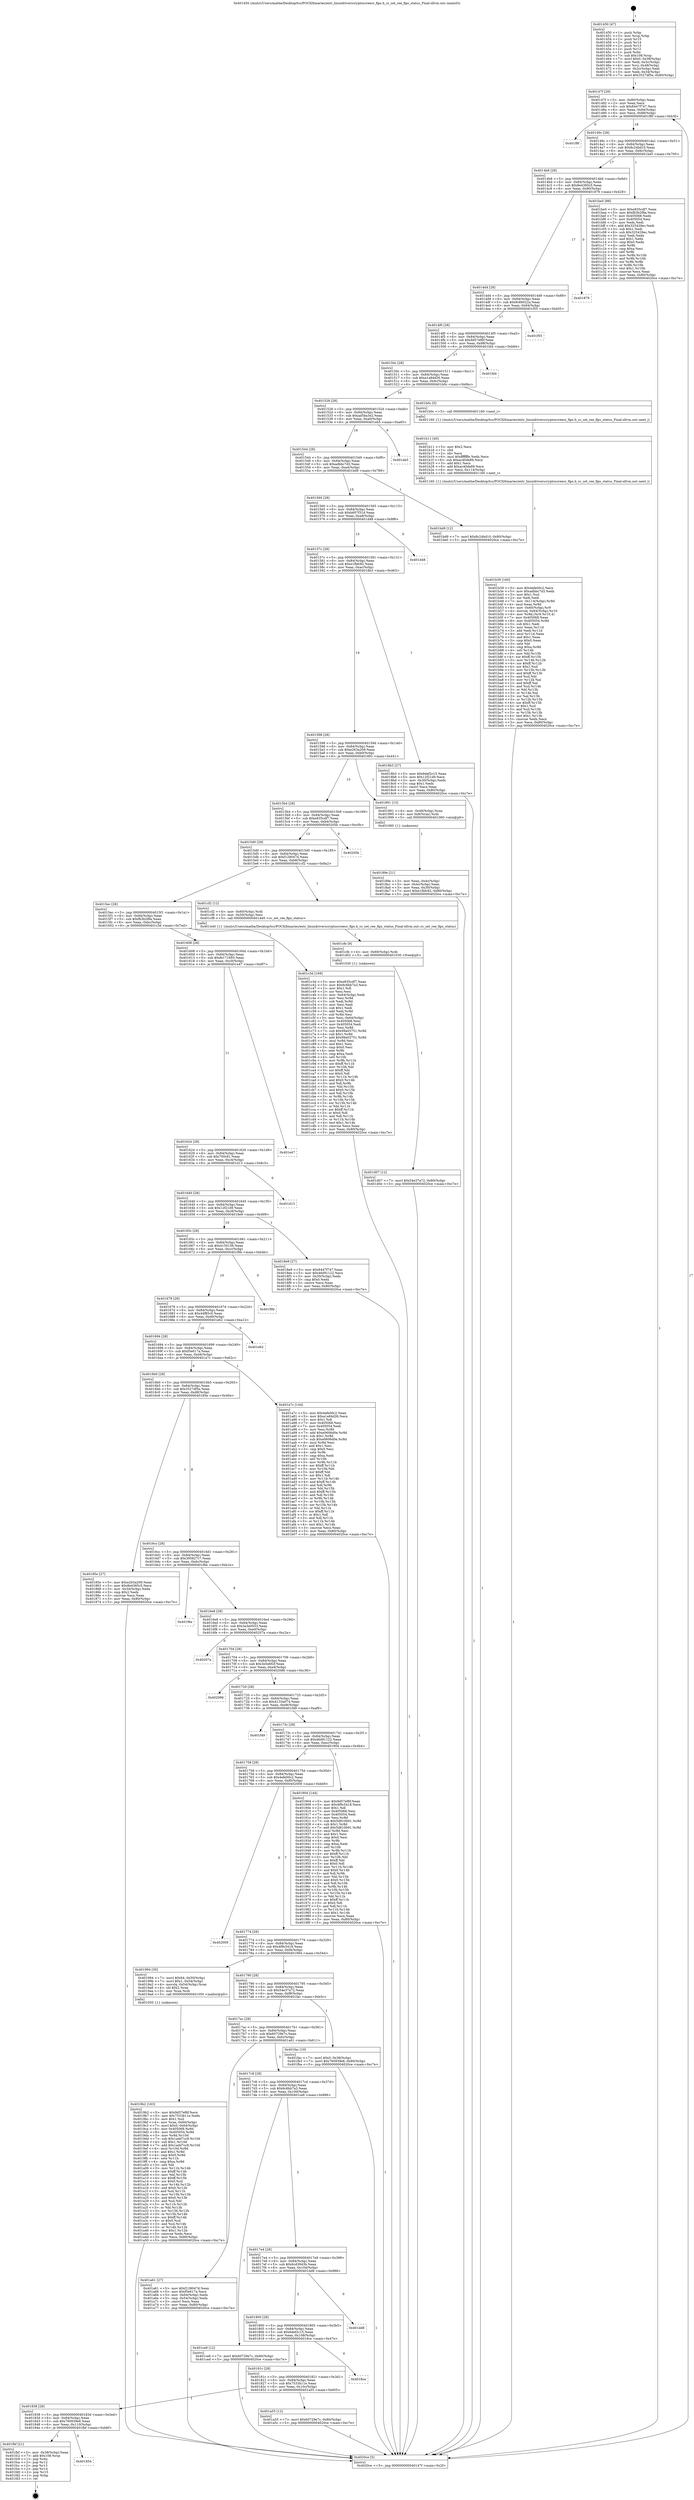digraph "0x401450" {
  label = "0x401450 (/mnt/c/Users/mathe/Desktop/tcc/POCII/binaries/extr_linuxdriverscryptoccreecc_fips.h_cc_set_ree_fips_status_Final-ollvm.out::main(0))"
  labelloc = "t"
  node[shape=record]

  Entry [label="",width=0.3,height=0.3,shape=circle,fillcolor=black,style=filled]
  "0x40147f" [label="{
     0x40147f [29]\l
     | [instrs]\l
     &nbsp;&nbsp;0x40147f \<+3\>: mov -0x80(%rbp),%eax\l
     &nbsp;&nbsp;0x401482 \<+2\>: mov %eax,%ecx\l
     &nbsp;&nbsp;0x401484 \<+6\>: sub $0x8447f747,%ecx\l
     &nbsp;&nbsp;0x40148a \<+6\>: mov %eax,-0x84(%rbp)\l
     &nbsp;&nbsp;0x401490 \<+6\>: mov %ecx,-0x88(%rbp)\l
     &nbsp;&nbsp;0x401496 \<+6\>: je 0000000000401f8f \<main+0xb3f\>\l
  }"]
  "0x401f8f" [label="{
     0x401f8f\l
  }", style=dashed]
  "0x40149c" [label="{
     0x40149c [28]\l
     | [instrs]\l
     &nbsp;&nbsp;0x40149c \<+5\>: jmp 00000000004014a1 \<main+0x51\>\l
     &nbsp;&nbsp;0x4014a1 \<+6\>: mov -0x84(%rbp),%eax\l
     &nbsp;&nbsp;0x4014a7 \<+5\>: sub $0x8c24bd10,%eax\l
     &nbsp;&nbsp;0x4014ac \<+6\>: mov %eax,-0x8c(%rbp)\l
     &nbsp;&nbsp;0x4014b2 \<+6\>: je 0000000000401be5 \<main+0x795\>\l
  }"]
  Exit [label="",width=0.3,height=0.3,shape=circle,fillcolor=black,style=filled,peripheries=2]
  "0x401be5" [label="{
     0x401be5 [88]\l
     | [instrs]\l
     &nbsp;&nbsp;0x401be5 \<+5\>: mov $0xe835cdf7,%eax\l
     &nbsp;&nbsp;0x401bea \<+5\>: mov $0xfb3b2f8a,%ecx\l
     &nbsp;&nbsp;0x401bef \<+7\>: mov 0x405068,%edx\l
     &nbsp;&nbsp;0x401bf6 \<+7\>: mov 0x405054,%esi\l
     &nbsp;&nbsp;0x401bfd \<+2\>: mov %edx,%edi\l
     &nbsp;&nbsp;0x401bff \<+6\>: add $0x325429ec,%edi\l
     &nbsp;&nbsp;0x401c05 \<+3\>: sub $0x1,%edi\l
     &nbsp;&nbsp;0x401c08 \<+6\>: sub $0x325429ec,%edi\l
     &nbsp;&nbsp;0x401c0e \<+3\>: imul %edi,%edx\l
     &nbsp;&nbsp;0x401c11 \<+3\>: and $0x1,%edx\l
     &nbsp;&nbsp;0x401c14 \<+3\>: cmp $0x0,%edx\l
     &nbsp;&nbsp;0x401c17 \<+4\>: sete %r8b\l
     &nbsp;&nbsp;0x401c1b \<+3\>: cmp $0xa,%esi\l
     &nbsp;&nbsp;0x401c1e \<+4\>: setl %r9b\l
     &nbsp;&nbsp;0x401c22 \<+3\>: mov %r8b,%r10b\l
     &nbsp;&nbsp;0x401c25 \<+3\>: and %r9b,%r10b\l
     &nbsp;&nbsp;0x401c28 \<+3\>: xor %r9b,%r8b\l
     &nbsp;&nbsp;0x401c2b \<+3\>: or %r8b,%r10b\l
     &nbsp;&nbsp;0x401c2e \<+4\>: test $0x1,%r10b\l
     &nbsp;&nbsp;0x401c32 \<+3\>: cmovne %ecx,%eax\l
     &nbsp;&nbsp;0x401c35 \<+3\>: mov %eax,-0x80(%rbp)\l
     &nbsp;&nbsp;0x401c38 \<+5\>: jmp 00000000004020ce \<main+0xc7e\>\l
  }"]
  "0x4014b8" [label="{
     0x4014b8 [28]\l
     | [instrs]\l
     &nbsp;&nbsp;0x4014b8 \<+5\>: jmp 00000000004014bd \<main+0x6d\>\l
     &nbsp;&nbsp;0x4014bd \<+6\>: mov -0x84(%rbp),%eax\l
     &nbsp;&nbsp;0x4014c3 \<+5\>: sub $0x8e4385c5,%eax\l
     &nbsp;&nbsp;0x4014c8 \<+6\>: mov %eax,-0x90(%rbp)\l
     &nbsp;&nbsp;0x4014ce \<+6\>: je 0000000000401879 \<main+0x429\>\l
  }"]
  "0x401854" [label="{
     0x401854\l
  }", style=dashed]
  "0x401879" [label="{
     0x401879\l
  }", style=dashed]
  "0x4014d4" [label="{
     0x4014d4 [28]\l
     | [instrs]\l
     &nbsp;&nbsp;0x4014d4 \<+5\>: jmp 00000000004014d9 \<main+0x89\>\l
     &nbsp;&nbsp;0x4014d9 \<+6\>: mov -0x84(%rbp),%eax\l
     &nbsp;&nbsp;0x4014df \<+5\>: sub $0x9c66022a,%eax\l
     &nbsp;&nbsp;0x4014e4 \<+6\>: mov %eax,-0x94(%rbp)\l
     &nbsp;&nbsp;0x4014ea \<+6\>: je 0000000000401f55 \<main+0xb05\>\l
  }"]
  "0x401fbf" [label="{
     0x401fbf [21]\l
     | [instrs]\l
     &nbsp;&nbsp;0x401fbf \<+3\>: mov -0x38(%rbp),%eax\l
     &nbsp;&nbsp;0x401fc2 \<+7\>: add $0x108,%rsp\l
     &nbsp;&nbsp;0x401fc9 \<+1\>: pop %rbx\l
     &nbsp;&nbsp;0x401fca \<+2\>: pop %r12\l
     &nbsp;&nbsp;0x401fcc \<+2\>: pop %r13\l
     &nbsp;&nbsp;0x401fce \<+2\>: pop %r14\l
     &nbsp;&nbsp;0x401fd0 \<+2\>: pop %r15\l
     &nbsp;&nbsp;0x401fd2 \<+1\>: pop %rbp\l
     &nbsp;&nbsp;0x401fd3 \<+1\>: ret\l
  }"]
  "0x401f55" [label="{
     0x401f55\l
  }", style=dashed]
  "0x4014f0" [label="{
     0x4014f0 [28]\l
     | [instrs]\l
     &nbsp;&nbsp;0x4014f0 \<+5\>: jmp 00000000004014f5 \<main+0xa5\>\l
     &nbsp;&nbsp;0x4014f5 \<+6\>: mov -0x84(%rbp),%eax\l
     &nbsp;&nbsp;0x4014fb \<+5\>: sub $0x9d57ef6f,%eax\l
     &nbsp;&nbsp;0x401500 \<+6\>: mov %eax,-0x98(%rbp)\l
     &nbsp;&nbsp;0x401506 \<+6\>: je 0000000000401fd4 \<main+0xb84\>\l
  }"]
  "0x401d07" [label="{
     0x401d07 [12]\l
     | [instrs]\l
     &nbsp;&nbsp;0x401d07 \<+7\>: movl $0x54e37a72,-0x80(%rbp)\l
     &nbsp;&nbsp;0x401d0e \<+5\>: jmp 00000000004020ce \<main+0xc7e\>\l
  }"]
  "0x401fd4" [label="{
     0x401fd4\l
  }", style=dashed]
  "0x40150c" [label="{
     0x40150c [28]\l
     | [instrs]\l
     &nbsp;&nbsp;0x40150c \<+5\>: jmp 0000000000401511 \<main+0xc1\>\l
     &nbsp;&nbsp;0x401511 \<+6\>: mov -0x84(%rbp),%eax\l
     &nbsp;&nbsp;0x401517 \<+5\>: sub $0xa1a84d26,%eax\l
     &nbsp;&nbsp;0x40151c \<+6\>: mov %eax,-0x9c(%rbp)\l
     &nbsp;&nbsp;0x401522 \<+6\>: je 0000000000401b0c \<main+0x6bc\>\l
  }"]
  "0x401cfe" [label="{
     0x401cfe [9]\l
     | [instrs]\l
     &nbsp;&nbsp;0x401cfe \<+4\>: mov -0x60(%rbp),%rdi\l
     &nbsp;&nbsp;0x401d02 \<+5\>: call 0000000000401030 \<free@plt\>\l
     | [calls]\l
     &nbsp;&nbsp;0x401030 \{1\} (unknown)\l
  }"]
  "0x401b0c" [label="{
     0x401b0c [5]\l
     | [instrs]\l
     &nbsp;&nbsp;0x401b0c \<+5\>: call 0000000000401160 \<next_i\>\l
     | [calls]\l
     &nbsp;&nbsp;0x401160 \{1\} (/mnt/c/Users/mathe/Desktop/tcc/POCII/binaries/extr_linuxdriverscryptoccreecc_fips.h_cc_set_ree_fips_status_Final-ollvm.out::next_i)\l
  }"]
  "0x401528" [label="{
     0x401528 [28]\l
     | [instrs]\l
     &nbsp;&nbsp;0x401528 \<+5\>: jmp 000000000040152d \<main+0xdd\>\l
     &nbsp;&nbsp;0x40152d \<+6\>: mov -0x84(%rbp),%eax\l
     &nbsp;&nbsp;0x401533 \<+5\>: sub $0xad5ba3e2,%eax\l
     &nbsp;&nbsp;0x401538 \<+6\>: mov %eax,-0xa0(%rbp)\l
     &nbsp;&nbsp;0x40153e \<+6\>: je 0000000000401eb5 \<main+0xa65\>\l
  }"]
  "0x401b39" [label="{
     0x401b39 [160]\l
     | [instrs]\l
     &nbsp;&nbsp;0x401b39 \<+5\>: mov $0x4efe00c2,%ecx\l
     &nbsp;&nbsp;0x401b3e \<+5\>: mov $0xadbbc7d3,%edx\l
     &nbsp;&nbsp;0x401b43 \<+3\>: mov $0x1,%sil\l
     &nbsp;&nbsp;0x401b46 \<+2\>: xor %edi,%edi\l
     &nbsp;&nbsp;0x401b48 \<+7\>: mov -0x114(%rbp),%r8d\l
     &nbsp;&nbsp;0x401b4f \<+4\>: imul %eax,%r8d\l
     &nbsp;&nbsp;0x401b53 \<+4\>: mov -0x60(%rbp),%r9\l
     &nbsp;&nbsp;0x401b57 \<+4\>: movslq -0x64(%rbp),%r10\l
     &nbsp;&nbsp;0x401b5b \<+4\>: mov %r8d,(%r9,%r10,4)\l
     &nbsp;&nbsp;0x401b5f \<+7\>: mov 0x405068,%eax\l
     &nbsp;&nbsp;0x401b66 \<+8\>: mov 0x405054,%r8d\l
     &nbsp;&nbsp;0x401b6e \<+3\>: sub $0x1,%edi\l
     &nbsp;&nbsp;0x401b71 \<+3\>: mov %eax,%r11d\l
     &nbsp;&nbsp;0x401b74 \<+3\>: add %edi,%r11d\l
     &nbsp;&nbsp;0x401b77 \<+4\>: imul %r11d,%eax\l
     &nbsp;&nbsp;0x401b7b \<+3\>: and $0x1,%eax\l
     &nbsp;&nbsp;0x401b7e \<+3\>: cmp $0x0,%eax\l
     &nbsp;&nbsp;0x401b81 \<+3\>: sete %bl\l
     &nbsp;&nbsp;0x401b84 \<+4\>: cmp $0xa,%r8d\l
     &nbsp;&nbsp;0x401b88 \<+4\>: setl %r14b\l
     &nbsp;&nbsp;0x401b8c \<+3\>: mov %bl,%r15b\l
     &nbsp;&nbsp;0x401b8f \<+4\>: xor $0xff,%r15b\l
     &nbsp;&nbsp;0x401b93 \<+3\>: mov %r14b,%r12b\l
     &nbsp;&nbsp;0x401b96 \<+4\>: xor $0xff,%r12b\l
     &nbsp;&nbsp;0x401b9a \<+4\>: xor $0x1,%sil\l
     &nbsp;&nbsp;0x401b9e \<+3\>: mov %r15b,%r13b\l
     &nbsp;&nbsp;0x401ba1 \<+4\>: and $0xff,%r13b\l
     &nbsp;&nbsp;0x401ba5 \<+3\>: and %sil,%bl\l
     &nbsp;&nbsp;0x401ba8 \<+3\>: mov %r12b,%al\l
     &nbsp;&nbsp;0x401bab \<+2\>: and $0xff,%al\l
     &nbsp;&nbsp;0x401bad \<+3\>: and %sil,%r14b\l
     &nbsp;&nbsp;0x401bb0 \<+3\>: or %bl,%r13b\l
     &nbsp;&nbsp;0x401bb3 \<+3\>: or %r14b,%al\l
     &nbsp;&nbsp;0x401bb6 \<+3\>: xor %al,%r13b\l
     &nbsp;&nbsp;0x401bb9 \<+3\>: or %r12b,%r15b\l
     &nbsp;&nbsp;0x401bbc \<+4\>: xor $0xff,%r15b\l
     &nbsp;&nbsp;0x401bc0 \<+4\>: or $0x1,%sil\l
     &nbsp;&nbsp;0x401bc4 \<+3\>: and %sil,%r15b\l
     &nbsp;&nbsp;0x401bc7 \<+3\>: or %r15b,%r13b\l
     &nbsp;&nbsp;0x401bca \<+4\>: test $0x1,%r13b\l
     &nbsp;&nbsp;0x401bce \<+3\>: cmovne %edx,%ecx\l
     &nbsp;&nbsp;0x401bd1 \<+3\>: mov %ecx,-0x80(%rbp)\l
     &nbsp;&nbsp;0x401bd4 \<+5\>: jmp 00000000004020ce \<main+0xc7e\>\l
  }"]
  "0x401eb5" [label="{
     0x401eb5\l
  }", style=dashed]
  "0x401544" [label="{
     0x401544 [28]\l
     | [instrs]\l
     &nbsp;&nbsp;0x401544 \<+5\>: jmp 0000000000401549 \<main+0xf9\>\l
     &nbsp;&nbsp;0x401549 \<+6\>: mov -0x84(%rbp),%eax\l
     &nbsp;&nbsp;0x40154f \<+5\>: sub $0xadbbc7d3,%eax\l
     &nbsp;&nbsp;0x401554 \<+6\>: mov %eax,-0xa4(%rbp)\l
     &nbsp;&nbsp;0x40155a \<+6\>: je 0000000000401bd9 \<main+0x789\>\l
  }"]
  "0x401b11" [label="{
     0x401b11 [40]\l
     | [instrs]\l
     &nbsp;&nbsp;0x401b11 \<+5\>: mov $0x2,%ecx\l
     &nbsp;&nbsp;0x401b16 \<+1\>: cltd\l
     &nbsp;&nbsp;0x401b17 \<+2\>: idiv %ecx\l
     &nbsp;&nbsp;0x401b19 \<+6\>: imul $0xfffffffe,%edx,%ecx\l
     &nbsp;&nbsp;0x401b1f \<+6\>: sub $0xac40de89,%ecx\l
     &nbsp;&nbsp;0x401b25 \<+3\>: add $0x1,%ecx\l
     &nbsp;&nbsp;0x401b28 \<+6\>: add $0xac40de89,%ecx\l
     &nbsp;&nbsp;0x401b2e \<+6\>: mov %ecx,-0x114(%rbp)\l
     &nbsp;&nbsp;0x401b34 \<+5\>: call 0000000000401160 \<next_i\>\l
     | [calls]\l
     &nbsp;&nbsp;0x401160 \{1\} (/mnt/c/Users/mathe/Desktop/tcc/POCII/binaries/extr_linuxdriverscryptoccreecc_fips.h_cc_set_ree_fips_status_Final-ollvm.out::next_i)\l
  }"]
  "0x401bd9" [label="{
     0x401bd9 [12]\l
     | [instrs]\l
     &nbsp;&nbsp;0x401bd9 \<+7\>: movl $0x8c24bd10,-0x80(%rbp)\l
     &nbsp;&nbsp;0x401be0 \<+5\>: jmp 00000000004020ce \<main+0xc7e\>\l
  }"]
  "0x401560" [label="{
     0x401560 [28]\l
     | [instrs]\l
     &nbsp;&nbsp;0x401560 \<+5\>: jmp 0000000000401565 \<main+0x115\>\l
     &nbsp;&nbsp;0x401565 \<+6\>: mov -0x84(%rbp),%eax\l
     &nbsp;&nbsp;0x40156b \<+5\>: sub $0xb607f31d,%eax\l
     &nbsp;&nbsp;0x401570 \<+6\>: mov %eax,-0xa8(%rbp)\l
     &nbsp;&nbsp;0x401576 \<+6\>: je 0000000000401d48 \<main+0x8f8\>\l
  }"]
  "0x401838" [label="{
     0x401838 [28]\l
     | [instrs]\l
     &nbsp;&nbsp;0x401838 \<+5\>: jmp 000000000040183d \<main+0x3ed\>\l
     &nbsp;&nbsp;0x40183d \<+6\>: mov -0x84(%rbp),%eax\l
     &nbsp;&nbsp;0x401843 \<+5\>: sub $0x760939e6,%eax\l
     &nbsp;&nbsp;0x401848 \<+6\>: mov %eax,-0x110(%rbp)\l
     &nbsp;&nbsp;0x40184e \<+6\>: je 0000000000401fbf \<main+0xb6f\>\l
  }"]
  "0x401d48" [label="{
     0x401d48\l
  }", style=dashed]
  "0x40157c" [label="{
     0x40157c [28]\l
     | [instrs]\l
     &nbsp;&nbsp;0x40157c \<+5\>: jmp 0000000000401581 \<main+0x131\>\l
     &nbsp;&nbsp;0x401581 \<+6\>: mov -0x84(%rbp),%eax\l
     &nbsp;&nbsp;0x401587 \<+5\>: sub $0xe1fbfc82,%eax\l
     &nbsp;&nbsp;0x40158c \<+6\>: mov %eax,-0xac(%rbp)\l
     &nbsp;&nbsp;0x401592 \<+6\>: je 00000000004018b3 \<main+0x463\>\l
  }"]
  "0x401a55" [label="{
     0x401a55 [12]\l
     | [instrs]\l
     &nbsp;&nbsp;0x401a55 \<+7\>: movl $0x60729e7c,-0x80(%rbp)\l
     &nbsp;&nbsp;0x401a5c \<+5\>: jmp 00000000004020ce \<main+0xc7e\>\l
  }"]
  "0x4018b3" [label="{
     0x4018b3 [27]\l
     | [instrs]\l
     &nbsp;&nbsp;0x4018b3 \<+5\>: mov $0x6def2c15,%eax\l
     &nbsp;&nbsp;0x4018b8 \<+5\>: mov $0x12f21d9,%ecx\l
     &nbsp;&nbsp;0x4018bd \<+3\>: mov -0x30(%rbp),%edx\l
     &nbsp;&nbsp;0x4018c0 \<+3\>: cmp $0x1,%edx\l
     &nbsp;&nbsp;0x4018c3 \<+3\>: cmovl %ecx,%eax\l
     &nbsp;&nbsp;0x4018c6 \<+3\>: mov %eax,-0x80(%rbp)\l
     &nbsp;&nbsp;0x4018c9 \<+5\>: jmp 00000000004020ce \<main+0xc7e\>\l
  }"]
  "0x401598" [label="{
     0x401598 [28]\l
     | [instrs]\l
     &nbsp;&nbsp;0x401598 \<+5\>: jmp 000000000040159d \<main+0x14d\>\l
     &nbsp;&nbsp;0x40159d \<+6\>: mov -0x84(%rbp),%eax\l
     &nbsp;&nbsp;0x4015a3 \<+5\>: sub $0xe263a209,%eax\l
     &nbsp;&nbsp;0x4015a8 \<+6\>: mov %eax,-0xb0(%rbp)\l
     &nbsp;&nbsp;0x4015ae \<+6\>: je 0000000000401891 \<main+0x441\>\l
  }"]
  "0x40181c" [label="{
     0x40181c [28]\l
     | [instrs]\l
     &nbsp;&nbsp;0x40181c \<+5\>: jmp 0000000000401821 \<main+0x3d1\>\l
     &nbsp;&nbsp;0x401821 \<+6\>: mov -0x84(%rbp),%eax\l
     &nbsp;&nbsp;0x401827 \<+5\>: sub $0x7533b11e,%eax\l
     &nbsp;&nbsp;0x40182c \<+6\>: mov %eax,-0x10c(%rbp)\l
     &nbsp;&nbsp;0x401832 \<+6\>: je 0000000000401a55 \<main+0x605\>\l
  }"]
  "0x401891" [label="{
     0x401891 [13]\l
     | [instrs]\l
     &nbsp;&nbsp;0x401891 \<+4\>: mov -0x48(%rbp),%rax\l
     &nbsp;&nbsp;0x401895 \<+4\>: mov 0x8(%rax),%rdi\l
     &nbsp;&nbsp;0x401899 \<+5\>: call 0000000000401060 \<atoi@plt\>\l
     | [calls]\l
     &nbsp;&nbsp;0x401060 \{1\} (unknown)\l
  }"]
  "0x4015b4" [label="{
     0x4015b4 [28]\l
     | [instrs]\l
     &nbsp;&nbsp;0x4015b4 \<+5\>: jmp 00000000004015b9 \<main+0x169\>\l
     &nbsp;&nbsp;0x4015b9 \<+6\>: mov -0x84(%rbp),%eax\l
     &nbsp;&nbsp;0x4015bf \<+5\>: sub $0xe835cdf7,%eax\l
     &nbsp;&nbsp;0x4015c4 \<+6\>: mov %eax,-0xb4(%rbp)\l
     &nbsp;&nbsp;0x4015ca \<+6\>: je 000000000040205b \<main+0xc0b\>\l
  }"]
  "0x4018ce" [label="{
     0x4018ce\l
  }", style=dashed]
  "0x40205b" [label="{
     0x40205b\l
  }", style=dashed]
  "0x4015d0" [label="{
     0x4015d0 [28]\l
     | [instrs]\l
     &nbsp;&nbsp;0x4015d0 \<+5\>: jmp 00000000004015d5 \<main+0x185\>\l
     &nbsp;&nbsp;0x4015d5 \<+6\>: mov -0x84(%rbp),%eax\l
     &nbsp;&nbsp;0x4015db \<+5\>: sub $0xf128047d,%eax\l
     &nbsp;&nbsp;0x4015e0 \<+6\>: mov %eax,-0xb8(%rbp)\l
     &nbsp;&nbsp;0x4015e6 \<+6\>: je 0000000000401cf2 \<main+0x8a2\>\l
  }"]
  "0x401800" [label="{
     0x401800 [28]\l
     | [instrs]\l
     &nbsp;&nbsp;0x401800 \<+5\>: jmp 0000000000401805 \<main+0x3b5\>\l
     &nbsp;&nbsp;0x401805 \<+6\>: mov -0x84(%rbp),%eax\l
     &nbsp;&nbsp;0x40180b \<+5\>: sub $0x6def2c15,%eax\l
     &nbsp;&nbsp;0x401810 \<+6\>: mov %eax,-0x108(%rbp)\l
     &nbsp;&nbsp;0x401816 \<+6\>: je 00000000004018ce \<main+0x47e\>\l
  }"]
  "0x401cf2" [label="{
     0x401cf2 [12]\l
     | [instrs]\l
     &nbsp;&nbsp;0x401cf2 \<+4\>: mov -0x60(%rbp),%rdi\l
     &nbsp;&nbsp;0x401cf6 \<+3\>: mov -0x50(%rbp),%esi\l
     &nbsp;&nbsp;0x401cf9 \<+5\>: call 0000000000401440 \<cc_set_ree_fips_status\>\l
     | [calls]\l
     &nbsp;&nbsp;0x401440 \{1\} (/mnt/c/Users/mathe/Desktop/tcc/POCII/binaries/extr_linuxdriverscryptoccreecc_fips.h_cc_set_ree_fips_status_Final-ollvm.out::cc_set_ree_fips_status)\l
  }"]
  "0x4015ec" [label="{
     0x4015ec [28]\l
     | [instrs]\l
     &nbsp;&nbsp;0x4015ec \<+5\>: jmp 00000000004015f1 \<main+0x1a1\>\l
     &nbsp;&nbsp;0x4015f1 \<+6\>: mov -0x84(%rbp),%eax\l
     &nbsp;&nbsp;0x4015f7 \<+5\>: sub $0xfb3b2f8a,%eax\l
     &nbsp;&nbsp;0x4015fc \<+6\>: mov %eax,-0xbc(%rbp)\l
     &nbsp;&nbsp;0x401602 \<+6\>: je 0000000000401c3d \<main+0x7ed\>\l
  }"]
  "0x401dd8" [label="{
     0x401dd8\l
  }", style=dashed]
  "0x401c3d" [label="{
     0x401c3d [169]\l
     | [instrs]\l
     &nbsp;&nbsp;0x401c3d \<+5\>: mov $0xe835cdf7,%eax\l
     &nbsp;&nbsp;0x401c42 \<+5\>: mov $0x6c6bb7a3,%ecx\l
     &nbsp;&nbsp;0x401c47 \<+2\>: mov $0x1,%dl\l
     &nbsp;&nbsp;0x401c49 \<+2\>: xor %esi,%esi\l
     &nbsp;&nbsp;0x401c4b \<+3\>: mov -0x64(%rbp),%edi\l
     &nbsp;&nbsp;0x401c4e \<+3\>: mov %esi,%r8d\l
     &nbsp;&nbsp;0x401c51 \<+3\>: sub %edi,%r8d\l
     &nbsp;&nbsp;0x401c54 \<+2\>: mov %esi,%edi\l
     &nbsp;&nbsp;0x401c56 \<+3\>: sub $0x1,%edi\l
     &nbsp;&nbsp;0x401c59 \<+3\>: add %edi,%r8d\l
     &nbsp;&nbsp;0x401c5c \<+3\>: sub %r8d,%esi\l
     &nbsp;&nbsp;0x401c5f \<+3\>: mov %esi,-0x64(%rbp)\l
     &nbsp;&nbsp;0x401c62 \<+7\>: mov 0x405068,%esi\l
     &nbsp;&nbsp;0x401c69 \<+7\>: mov 0x405054,%edi\l
     &nbsp;&nbsp;0x401c70 \<+3\>: mov %esi,%r8d\l
     &nbsp;&nbsp;0x401c73 \<+7\>: sub $0x99a03751,%r8d\l
     &nbsp;&nbsp;0x401c7a \<+4\>: sub $0x1,%r8d\l
     &nbsp;&nbsp;0x401c7e \<+7\>: add $0x99a03751,%r8d\l
     &nbsp;&nbsp;0x401c85 \<+4\>: imul %r8d,%esi\l
     &nbsp;&nbsp;0x401c89 \<+3\>: and $0x1,%esi\l
     &nbsp;&nbsp;0x401c8c \<+3\>: cmp $0x0,%esi\l
     &nbsp;&nbsp;0x401c8f \<+4\>: sete %r9b\l
     &nbsp;&nbsp;0x401c93 \<+3\>: cmp $0xa,%edi\l
     &nbsp;&nbsp;0x401c96 \<+4\>: setl %r10b\l
     &nbsp;&nbsp;0x401c9a \<+3\>: mov %r9b,%r11b\l
     &nbsp;&nbsp;0x401c9d \<+4\>: xor $0xff,%r11b\l
     &nbsp;&nbsp;0x401ca1 \<+3\>: mov %r10b,%bl\l
     &nbsp;&nbsp;0x401ca4 \<+3\>: xor $0xff,%bl\l
     &nbsp;&nbsp;0x401ca7 \<+3\>: xor $0x0,%dl\l
     &nbsp;&nbsp;0x401caa \<+3\>: mov %r11b,%r14b\l
     &nbsp;&nbsp;0x401cad \<+4\>: and $0x0,%r14b\l
     &nbsp;&nbsp;0x401cb1 \<+3\>: and %dl,%r9b\l
     &nbsp;&nbsp;0x401cb4 \<+3\>: mov %bl,%r15b\l
     &nbsp;&nbsp;0x401cb7 \<+4\>: and $0x0,%r15b\l
     &nbsp;&nbsp;0x401cbb \<+3\>: and %dl,%r10b\l
     &nbsp;&nbsp;0x401cbe \<+3\>: or %r9b,%r14b\l
     &nbsp;&nbsp;0x401cc1 \<+3\>: or %r10b,%r15b\l
     &nbsp;&nbsp;0x401cc4 \<+3\>: xor %r15b,%r14b\l
     &nbsp;&nbsp;0x401cc7 \<+3\>: or %bl,%r11b\l
     &nbsp;&nbsp;0x401cca \<+4\>: xor $0xff,%r11b\l
     &nbsp;&nbsp;0x401cce \<+3\>: or $0x0,%dl\l
     &nbsp;&nbsp;0x401cd1 \<+3\>: and %dl,%r11b\l
     &nbsp;&nbsp;0x401cd4 \<+3\>: or %r11b,%r14b\l
     &nbsp;&nbsp;0x401cd7 \<+4\>: test $0x1,%r14b\l
     &nbsp;&nbsp;0x401cdb \<+3\>: cmovne %ecx,%eax\l
     &nbsp;&nbsp;0x401cde \<+3\>: mov %eax,-0x80(%rbp)\l
     &nbsp;&nbsp;0x401ce1 \<+5\>: jmp 00000000004020ce \<main+0xc7e\>\l
  }"]
  "0x401608" [label="{
     0x401608 [28]\l
     | [instrs]\l
     &nbsp;&nbsp;0x401608 \<+5\>: jmp 000000000040160d \<main+0x1bd\>\l
     &nbsp;&nbsp;0x40160d \<+6\>: mov -0x84(%rbp),%eax\l
     &nbsp;&nbsp;0x401613 \<+5\>: sub $0xfe171693,%eax\l
     &nbsp;&nbsp;0x401618 \<+6\>: mov %eax,-0xc0(%rbp)\l
     &nbsp;&nbsp;0x40161e \<+6\>: je 0000000000401e47 \<main+0x9f7\>\l
  }"]
  "0x4017e4" [label="{
     0x4017e4 [28]\l
     | [instrs]\l
     &nbsp;&nbsp;0x4017e4 \<+5\>: jmp 00000000004017e9 \<main+0x399\>\l
     &nbsp;&nbsp;0x4017e9 \<+6\>: mov -0x84(%rbp),%eax\l
     &nbsp;&nbsp;0x4017ef \<+5\>: sub $0x6cd3943b,%eax\l
     &nbsp;&nbsp;0x4017f4 \<+6\>: mov %eax,-0x104(%rbp)\l
     &nbsp;&nbsp;0x4017fa \<+6\>: je 0000000000401dd8 \<main+0x988\>\l
  }"]
  "0x401e47" [label="{
     0x401e47\l
  }", style=dashed]
  "0x401624" [label="{
     0x401624 [28]\l
     | [instrs]\l
     &nbsp;&nbsp;0x401624 \<+5\>: jmp 0000000000401629 \<main+0x1d9\>\l
     &nbsp;&nbsp;0x401629 \<+6\>: mov -0x84(%rbp),%eax\l
     &nbsp;&nbsp;0x40162f \<+5\>: sub $0x700c81,%eax\l
     &nbsp;&nbsp;0x401634 \<+6\>: mov %eax,-0xc4(%rbp)\l
     &nbsp;&nbsp;0x40163a \<+6\>: je 0000000000401d13 \<main+0x8c3\>\l
  }"]
  "0x401ce6" [label="{
     0x401ce6 [12]\l
     | [instrs]\l
     &nbsp;&nbsp;0x401ce6 \<+7\>: movl $0x60729e7c,-0x80(%rbp)\l
     &nbsp;&nbsp;0x401ced \<+5\>: jmp 00000000004020ce \<main+0xc7e\>\l
  }"]
  "0x401d13" [label="{
     0x401d13\l
  }", style=dashed]
  "0x401640" [label="{
     0x401640 [28]\l
     | [instrs]\l
     &nbsp;&nbsp;0x401640 \<+5\>: jmp 0000000000401645 \<main+0x1f5\>\l
     &nbsp;&nbsp;0x401645 \<+6\>: mov -0x84(%rbp),%eax\l
     &nbsp;&nbsp;0x40164b \<+5\>: sub $0x12f21d9,%eax\l
     &nbsp;&nbsp;0x401650 \<+6\>: mov %eax,-0xc8(%rbp)\l
     &nbsp;&nbsp;0x401656 \<+6\>: je 00000000004018e9 \<main+0x499\>\l
  }"]
  "0x4017c8" [label="{
     0x4017c8 [28]\l
     | [instrs]\l
     &nbsp;&nbsp;0x4017c8 \<+5\>: jmp 00000000004017cd \<main+0x37d\>\l
     &nbsp;&nbsp;0x4017cd \<+6\>: mov -0x84(%rbp),%eax\l
     &nbsp;&nbsp;0x4017d3 \<+5\>: sub $0x6c6bb7a3,%eax\l
     &nbsp;&nbsp;0x4017d8 \<+6\>: mov %eax,-0x100(%rbp)\l
     &nbsp;&nbsp;0x4017de \<+6\>: je 0000000000401ce6 \<main+0x896\>\l
  }"]
  "0x4018e9" [label="{
     0x4018e9 [27]\l
     | [instrs]\l
     &nbsp;&nbsp;0x4018e9 \<+5\>: mov $0x8447f747,%eax\l
     &nbsp;&nbsp;0x4018ee \<+5\>: mov $0x46d91122,%ecx\l
     &nbsp;&nbsp;0x4018f3 \<+3\>: mov -0x30(%rbp),%edx\l
     &nbsp;&nbsp;0x4018f6 \<+3\>: cmp $0x0,%edx\l
     &nbsp;&nbsp;0x4018f9 \<+3\>: cmove %ecx,%eax\l
     &nbsp;&nbsp;0x4018fc \<+3\>: mov %eax,-0x80(%rbp)\l
     &nbsp;&nbsp;0x4018ff \<+5\>: jmp 00000000004020ce \<main+0xc7e\>\l
  }"]
  "0x40165c" [label="{
     0x40165c [28]\l
     | [instrs]\l
     &nbsp;&nbsp;0x40165c \<+5\>: jmp 0000000000401661 \<main+0x211\>\l
     &nbsp;&nbsp;0x401661 \<+6\>: mov -0x84(%rbp),%eax\l
     &nbsp;&nbsp;0x401667 \<+5\>: sub $0x4150156,%eax\l
     &nbsp;&nbsp;0x40166c \<+6\>: mov %eax,-0xcc(%rbp)\l
     &nbsp;&nbsp;0x401672 \<+6\>: je 0000000000401f9b \<main+0xb4b\>\l
  }"]
  "0x401a61" [label="{
     0x401a61 [27]\l
     | [instrs]\l
     &nbsp;&nbsp;0x401a61 \<+5\>: mov $0xf128047d,%eax\l
     &nbsp;&nbsp;0x401a66 \<+5\>: mov $0xf5e617a,%ecx\l
     &nbsp;&nbsp;0x401a6b \<+3\>: mov -0x64(%rbp),%edx\l
     &nbsp;&nbsp;0x401a6e \<+3\>: cmp -0x54(%rbp),%edx\l
     &nbsp;&nbsp;0x401a71 \<+3\>: cmovl %ecx,%eax\l
     &nbsp;&nbsp;0x401a74 \<+3\>: mov %eax,-0x80(%rbp)\l
     &nbsp;&nbsp;0x401a77 \<+5\>: jmp 00000000004020ce \<main+0xc7e\>\l
  }"]
  "0x401f9b" [label="{
     0x401f9b\l
  }", style=dashed]
  "0x401678" [label="{
     0x401678 [28]\l
     | [instrs]\l
     &nbsp;&nbsp;0x401678 \<+5\>: jmp 000000000040167d \<main+0x22d\>\l
     &nbsp;&nbsp;0x40167d \<+6\>: mov -0x84(%rbp),%eax\l
     &nbsp;&nbsp;0x401683 \<+5\>: sub $0x44f85c0,%eax\l
     &nbsp;&nbsp;0x401688 \<+6\>: mov %eax,-0xd0(%rbp)\l
     &nbsp;&nbsp;0x40168e \<+6\>: je 0000000000401e62 \<main+0xa12\>\l
  }"]
  "0x4017ac" [label="{
     0x4017ac [28]\l
     | [instrs]\l
     &nbsp;&nbsp;0x4017ac \<+5\>: jmp 00000000004017b1 \<main+0x361\>\l
     &nbsp;&nbsp;0x4017b1 \<+6\>: mov -0x84(%rbp),%eax\l
     &nbsp;&nbsp;0x4017b7 \<+5\>: sub $0x60729e7c,%eax\l
     &nbsp;&nbsp;0x4017bc \<+6\>: mov %eax,-0xfc(%rbp)\l
     &nbsp;&nbsp;0x4017c2 \<+6\>: je 0000000000401a61 \<main+0x611\>\l
  }"]
  "0x401e62" [label="{
     0x401e62\l
  }", style=dashed]
  "0x401694" [label="{
     0x401694 [28]\l
     | [instrs]\l
     &nbsp;&nbsp;0x401694 \<+5\>: jmp 0000000000401699 \<main+0x249\>\l
     &nbsp;&nbsp;0x401699 \<+6\>: mov -0x84(%rbp),%eax\l
     &nbsp;&nbsp;0x40169f \<+5\>: sub $0xf5e617a,%eax\l
     &nbsp;&nbsp;0x4016a4 \<+6\>: mov %eax,-0xd4(%rbp)\l
     &nbsp;&nbsp;0x4016aa \<+6\>: je 0000000000401a7c \<main+0x62c\>\l
  }"]
  "0x401fac" [label="{
     0x401fac [19]\l
     | [instrs]\l
     &nbsp;&nbsp;0x401fac \<+7\>: movl $0x0,-0x38(%rbp)\l
     &nbsp;&nbsp;0x401fb3 \<+7\>: movl $0x760939e6,-0x80(%rbp)\l
     &nbsp;&nbsp;0x401fba \<+5\>: jmp 00000000004020ce \<main+0xc7e\>\l
  }"]
  "0x401a7c" [label="{
     0x401a7c [144]\l
     | [instrs]\l
     &nbsp;&nbsp;0x401a7c \<+5\>: mov $0x4efe00c2,%eax\l
     &nbsp;&nbsp;0x401a81 \<+5\>: mov $0xa1a84d26,%ecx\l
     &nbsp;&nbsp;0x401a86 \<+2\>: mov $0x1,%dl\l
     &nbsp;&nbsp;0x401a88 \<+7\>: mov 0x405068,%esi\l
     &nbsp;&nbsp;0x401a8f \<+7\>: mov 0x405054,%edi\l
     &nbsp;&nbsp;0x401a96 \<+3\>: mov %esi,%r8d\l
     &nbsp;&nbsp;0x401a99 \<+7\>: add $0xe0606d0e,%r8d\l
     &nbsp;&nbsp;0x401aa0 \<+4\>: sub $0x1,%r8d\l
     &nbsp;&nbsp;0x401aa4 \<+7\>: sub $0xe0606d0e,%r8d\l
     &nbsp;&nbsp;0x401aab \<+4\>: imul %r8d,%esi\l
     &nbsp;&nbsp;0x401aaf \<+3\>: and $0x1,%esi\l
     &nbsp;&nbsp;0x401ab2 \<+3\>: cmp $0x0,%esi\l
     &nbsp;&nbsp;0x401ab5 \<+4\>: sete %r9b\l
     &nbsp;&nbsp;0x401ab9 \<+3\>: cmp $0xa,%edi\l
     &nbsp;&nbsp;0x401abc \<+4\>: setl %r10b\l
     &nbsp;&nbsp;0x401ac0 \<+3\>: mov %r9b,%r11b\l
     &nbsp;&nbsp;0x401ac3 \<+4\>: xor $0xff,%r11b\l
     &nbsp;&nbsp;0x401ac7 \<+3\>: mov %r10b,%bl\l
     &nbsp;&nbsp;0x401aca \<+3\>: xor $0xff,%bl\l
     &nbsp;&nbsp;0x401acd \<+3\>: xor $0x1,%dl\l
     &nbsp;&nbsp;0x401ad0 \<+3\>: mov %r11b,%r14b\l
     &nbsp;&nbsp;0x401ad3 \<+4\>: and $0xff,%r14b\l
     &nbsp;&nbsp;0x401ad7 \<+3\>: and %dl,%r9b\l
     &nbsp;&nbsp;0x401ada \<+3\>: mov %bl,%r15b\l
     &nbsp;&nbsp;0x401add \<+4\>: and $0xff,%r15b\l
     &nbsp;&nbsp;0x401ae1 \<+3\>: and %dl,%r10b\l
     &nbsp;&nbsp;0x401ae4 \<+3\>: or %r9b,%r14b\l
     &nbsp;&nbsp;0x401ae7 \<+3\>: or %r10b,%r15b\l
     &nbsp;&nbsp;0x401aea \<+3\>: xor %r15b,%r14b\l
     &nbsp;&nbsp;0x401aed \<+3\>: or %bl,%r11b\l
     &nbsp;&nbsp;0x401af0 \<+4\>: xor $0xff,%r11b\l
     &nbsp;&nbsp;0x401af4 \<+3\>: or $0x1,%dl\l
     &nbsp;&nbsp;0x401af7 \<+3\>: and %dl,%r11b\l
     &nbsp;&nbsp;0x401afa \<+3\>: or %r11b,%r14b\l
     &nbsp;&nbsp;0x401afd \<+4\>: test $0x1,%r14b\l
     &nbsp;&nbsp;0x401b01 \<+3\>: cmovne %ecx,%eax\l
     &nbsp;&nbsp;0x401b04 \<+3\>: mov %eax,-0x80(%rbp)\l
     &nbsp;&nbsp;0x401b07 \<+5\>: jmp 00000000004020ce \<main+0xc7e\>\l
  }"]
  "0x4016b0" [label="{
     0x4016b0 [28]\l
     | [instrs]\l
     &nbsp;&nbsp;0x4016b0 \<+5\>: jmp 00000000004016b5 \<main+0x265\>\l
     &nbsp;&nbsp;0x4016b5 \<+6\>: mov -0x84(%rbp),%eax\l
     &nbsp;&nbsp;0x4016bb \<+5\>: sub $0x3527df5e,%eax\l
     &nbsp;&nbsp;0x4016c0 \<+6\>: mov %eax,-0xd8(%rbp)\l
     &nbsp;&nbsp;0x4016c6 \<+6\>: je 000000000040185e \<main+0x40e\>\l
  }"]
  "0x4019b2" [label="{
     0x4019b2 [163]\l
     | [instrs]\l
     &nbsp;&nbsp;0x4019b2 \<+5\>: mov $0x9d57ef6f,%ecx\l
     &nbsp;&nbsp;0x4019b7 \<+5\>: mov $0x7533b11e,%edx\l
     &nbsp;&nbsp;0x4019bc \<+3\>: mov $0x1,%sil\l
     &nbsp;&nbsp;0x4019bf \<+4\>: mov %rax,-0x60(%rbp)\l
     &nbsp;&nbsp;0x4019c3 \<+7\>: movl $0x0,-0x64(%rbp)\l
     &nbsp;&nbsp;0x4019ca \<+8\>: mov 0x405068,%r8d\l
     &nbsp;&nbsp;0x4019d2 \<+8\>: mov 0x405054,%r9d\l
     &nbsp;&nbsp;0x4019da \<+3\>: mov %r8d,%r10d\l
     &nbsp;&nbsp;0x4019dd \<+7\>: sub $0x1add7cc9,%r10d\l
     &nbsp;&nbsp;0x4019e4 \<+4\>: sub $0x1,%r10d\l
     &nbsp;&nbsp;0x4019e8 \<+7\>: add $0x1add7cc9,%r10d\l
     &nbsp;&nbsp;0x4019ef \<+4\>: imul %r10d,%r8d\l
     &nbsp;&nbsp;0x4019f3 \<+4\>: and $0x1,%r8d\l
     &nbsp;&nbsp;0x4019f7 \<+4\>: cmp $0x0,%r8d\l
     &nbsp;&nbsp;0x4019fb \<+4\>: sete %r11b\l
     &nbsp;&nbsp;0x4019ff \<+4\>: cmp $0xa,%r9d\l
     &nbsp;&nbsp;0x401a03 \<+3\>: setl %bl\l
     &nbsp;&nbsp;0x401a06 \<+3\>: mov %r11b,%r14b\l
     &nbsp;&nbsp;0x401a09 \<+4\>: xor $0xff,%r14b\l
     &nbsp;&nbsp;0x401a0d \<+3\>: mov %bl,%r15b\l
     &nbsp;&nbsp;0x401a10 \<+4\>: xor $0xff,%r15b\l
     &nbsp;&nbsp;0x401a14 \<+4\>: xor $0x0,%sil\l
     &nbsp;&nbsp;0x401a18 \<+3\>: mov %r14b,%r12b\l
     &nbsp;&nbsp;0x401a1b \<+4\>: and $0x0,%r12b\l
     &nbsp;&nbsp;0x401a1f \<+3\>: and %sil,%r11b\l
     &nbsp;&nbsp;0x401a22 \<+3\>: mov %r15b,%r13b\l
     &nbsp;&nbsp;0x401a25 \<+4\>: and $0x0,%r13b\l
     &nbsp;&nbsp;0x401a29 \<+3\>: and %sil,%bl\l
     &nbsp;&nbsp;0x401a2c \<+3\>: or %r11b,%r12b\l
     &nbsp;&nbsp;0x401a2f \<+3\>: or %bl,%r13b\l
     &nbsp;&nbsp;0x401a32 \<+3\>: xor %r13b,%r12b\l
     &nbsp;&nbsp;0x401a35 \<+3\>: or %r15b,%r14b\l
     &nbsp;&nbsp;0x401a38 \<+4\>: xor $0xff,%r14b\l
     &nbsp;&nbsp;0x401a3c \<+4\>: or $0x0,%sil\l
     &nbsp;&nbsp;0x401a40 \<+3\>: and %sil,%r14b\l
     &nbsp;&nbsp;0x401a43 \<+3\>: or %r14b,%r12b\l
     &nbsp;&nbsp;0x401a46 \<+4\>: test $0x1,%r12b\l
     &nbsp;&nbsp;0x401a4a \<+3\>: cmovne %edx,%ecx\l
     &nbsp;&nbsp;0x401a4d \<+3\>: mov %ecx,-0x80(%rbp)\l
     &nbsp;&nbsp;0x401a50 \<+5\>: jmp 00000000004020ce \<main+0xc7e\>\l
  }"]
  "0x40185e" [label="{
     0x40185e [27]\l
     | [instrs]\l
     &nbsp;&nbsp;0x40185e \<+5\>: mov $0xe263a209,%eax\l
     &nbsp;&nbsp;0x401863 \<+5\>: mov $0x8e4385c5,%ecx\l
     &nbsp;&nbsp;0x401868 \<+3\>: mov -0x34(%rbp),%edx\l
     &nbsp;&nbsp;0x40186b \<+3\>: cmp $0x2,%edx\l
     &nbsp;&nbsp;0x40186e \<+3\>: cmovne %ecx,%eax\l
     &nbsp;&nbsp;0x401871 \<+3\>: mov %eax,-0x80(%rbp)\l
     &nbsp;&nbsp;0x401874 \<+5\>: jmp 00000000004020ce \<main+0xc7e\>\l
  }"]
  "0x4016cc" [label="{
     0x4016cc [28]\l
     | [instrs]\l
     &nbsp;&nbsp;0x4016cc \<+5\>: jmp 00000000004016d1 \<main+0x281\>\l
     &nbsp;&nbsp;0x4016d1 \<+6\>: mov -0x84(%rbp),%eax\l
     &nbsp;&nbsp;0x4016d7 \<+5\>: sub $0x395827c7,%eax\l
     &nbsp;&nbsp;0x4016dc \<+6\>: mov %eax,-0xdc(%rbp)\l
     &nbsp;&nbsp;0x4016e2 \<+6\>: je 0000000000401f6e \<main+0xb1e\>\l
  }"]
  "0x4020ce" [label="{
     0x4020ce [5]\l
     | [instrs]\l
     &nbsp;&nbsp;0x4020ce \<+5\>: jmp 000000000040147f \<main+0x2f\>\l
  }"]
  "0x401450" [label="{
     0x401450 [47]\l
     | [instrs]\l
     &nbsp;&nbsp;0x401450 \<+1\>: push %rbp\l
     &nbsp;&nbsp;0x401451 \<+3\>: mov %rsp,%rbp\l
     &nbsp;&nbsp;0x401454 \<+2\>: push %r15\l
     &nbsp;&nbsp;0x401456 \<+2\>: push %r14\l
     &nbsp;&nbsp;0x401458 \<+2\>: push %r13\l
     &nbsp;&nbsp;0x40145a \<+2\>: push %r12\l
     &nbsp;&nbsp;0x40145c \<+1\>: push %rbx\l
     &nbsp;&nbsp;0x40145d \<+7\>: sub $0x108,%rsp\l
     &nbsp;&nbsp;0x401464 \<+7\>: movl $0x0,-0x38(%rbp)\l
     &nbsp;&nbsp;0x40146b \<+3\>: mov %edi,-0x3c(%rbp)\l
     &nbsp;&nbsp;0x40146e \<+4\>: mov %rsi,-0x48(%rbp)\l
     &nbsp;&nbsp;0x401472 \<+3\>: mov -0x3c(%rbp),%edi\l
     &nbsp;&nbsp;0x401475 \<+3\>: mov %edi,-0x34(%rbp)\l
     &nbsp;&nbsp;0x401478 \<+7\>: movl $0x3527df5e,-0x80(%rbp)\l
  }"]
  "0x40189e" [label="{
     0x40189e [21]\l
     | [instrs]\l
     &nbsp;&nbsp;0x40189e \<+3\>: mov %eax,-0x4c(%rbp)\l
     &nbsp;&nbsp;0x4018a1 \<+3\>: mov -0x4c(%rbp),%eax\l
     &nbsp;&nbsp;0x4018a4 \<+3\>: mov %eax,-0x30(%rbp)\l
     &nbsp;&nbsp;0x4018a7 \<+7\>: movl $0xe1fbfc82,-0x80(%rbp)\l
     &nbsp;&nbsp;0x4018ae \<+5\>: jmp 00000000004020ce \<main+0xc7e\>\l
  }"]
  "0x401790" [label="{
     0x401790 [28]\l
     | [instrs]\l
     &nbsp;&nbsp;0x401790 \<+5\>: jmp 0000000000401795 \<main+0x345\>\l
     &nbsp;&nbsp;0x401795 \<+6\>: mov -0x84(%rbp),%eax\l
     &nbsp;&nbsp;0x40179b \<+5\>: sub $0x54e37a72,%eax\l
     &nbsp;&nbsp;0x4017a0 \<+6\>: mov %eax,-0xf8(%rbp)\l
     &nbsp;&nbsp;0x4017a6 \<+6\>: je 0000000000401fac \<main+0xb5c\>\l
  }"]
  "0x401f6e" [label="{
     0x401f6e\l
  }", style=dashed]
  "0x4016e8" [label="{
     0x4016e8 [28]\l
     | [instrs]\l
     &nbsp;&nbsp;0x4016e8 \<+5\>: jmp 00000000004016ed \<main+0x29d\>\l
     &nbsp;&nbsp;0x4016ed \<+6\>: mov -0x84(%rbp),%eax\l
     &nbsp;&nbsp;0x4016f3 \<+5\>: sub $0x3a3e0033,%eax\l
     &nbsp;&nbsp;0x4016f8 \<+6\>: mov %eax,-0xe0(%rbp)\l
     &nbsp;&nbsp;0x4016fe \<+6\>: je 000000000040207a \<main+0xc2a\>\l
  }"]
  "0x401994" [label="{
     0x401994 [30]\l
     | [instrs]\l
     &nbsp;&nbsp;0x401994 \<+7\>: movl $0x64,-0x50(%rbp)\l
     &nbsp;&nbsp;0x40199b \<+7\>: movl $0x1,-0x54(%rbp)\l
     &nbsp;&nbsp;0x4019a2 \<+4\>: movslq -0x54(%rbp),%rax\l
     &nbsp;&nbsp;0x4019a6 \<+4\>: shl $0x2,%rax\l
     &nbsp;&nbsp;0x4019aa \<+3\>: mov %rax,%rdi\l
     &nbsp;&nbsp;0x4019ad \<+5\>: call 0000000000401050 \<malloc@plt\>\l
     | [calls]\l
     &nbsp;&nbsp;0x401050 \{1\} (unknown)\l
  }"]
  "0x40207a" [label="{
     0x40207a\l
  }", style=dashed]
  "0x401704" [label="{
     0x401704 [28]\l
     | [instrs]\l
     &nbsp;&nbsp;0x401704 \<+5\>: jmp 0000000000401709 \<main+0x2b9\>\l
     &nbsp;&nbsp;0x401709 \<+6\>: mov -0x84(%rbp),%eax\l
     &nbsp;&nbsp;0x40170f \<+5\>: sub $0x3e5e6f2f,%eax\l
     &nbsp;&nbsp;0x401714 \<+6\>: mov %eax,-0xe4(%rbp)\l
     &nbsp;&nbsp;0x40171a \<+6\>: je 0000000000402086 \<main+0xc36\>\l
  }"]
  "0x401774" [label="{
     0x401774 [28]\l
     | [instrs]\l
     &nbsp;&nbsp;0x401774 \<+5\>: jmp 0000000000401779 \<main+0x329\>\l
     &nbsp;&nbsp;0x401779 \<+6\>: mov -0x84(%rbp),%eax\l
     &nbsp;&nbsp;0x40177f \<+5\>: sub $0x4f9c5418,%eax\l
     &nbsp;&nbsp;0x401784 \<+6\>: mov %eax,-0xf4(%rbp)\l
     &nbsp;&nbsp;0x40178a \<+6\>: je 0000000000401994 \<main+0x544\>\l
  }"]
  "0x402086" [label="{
     0x402086\l
  }", style=dashed]
  "0x401720" [label="{
     0x401720 [28]\l
     | [instrs]\l
     &nbsp;&nbsp;0x401720 \<+5\>: jmp 0000000000401725 \<main+0x2d5\>\l
     &nbsp;&nbsp;0x401725 \<+6\>: mov -0x84(%rbp),%eax\l
     &nbsp;&nbsp;0x40172b \<+5\>: sub $0x4133a074,%eax\l
     &nbsp;&nbsp;0x401730 \<+6\>: mov %eax,-0xe8(%rbp)\l
     &nbsp;&nbsp;0x401736 \<+6\>: je 0000000000401f49 \<main+0xaf9\>\l
  }"]
  "0x402009" [label="{
     0x402009\l
  }", style=dashed]
  "0x401f49" [label="{
     0x401f49\l
  }", style=dashed]
  "0x40173c" [label="{
     0x40173c [28]\l
     | [instrs]\l
     &nbsp;&nbsp;0x40173c \<+5\>: jmp 0000000000401741 \<main+0x2f1\>\l
     &nbsp;&nbsp;0x401741 \<+6\>: mov -0x84(%rbp),%eax\l
     &nbsp;&nbsp;0x401747 \<+5\>: sub $0x46d91122,%eax\l
     &nbsp;&nbsp;0x40174c \<+6\>: mov %eax,-0xec(%rbp)\l
     &nbsp;&nbsp;0x401752 \<+6\>: je 0000000000401904 \<main+0x4b4\>\l
  }"]
  "0x401758" [label="{
     0x401758 [28]\l
     | [instrs]\l
     &nbsp;&nbsp;0x401758 \<+5\>: jmp 000000000040175d \<main+0x30d\>\l
     &nbsp;&nbsp;0x40175d \<+6\>: mov -0x84(%rbp),%eax\l
     &nbsp;&nbsp;0x401763 \<+5\>: sub $0x4efe00c2,%eax\l
     &nbsp;&nbsp;0x401768 \<+6\>: mov %eax,-0xf0(%rbp)\l
     &nbsp;&nbsp;0x40176e \<+6\>: je 0000000000402009 \<main+0xbb9\>\l
  }"]
  "0x401904" [label="{
     0x401904 [144]\l
     | [instrs]\l
     &nbsp;&nbsp;0x401904 \<+5\>: mov $0x9d57ef6f,%eax\l
     &nbsp;&nbsp;0x401909 \<+5\>: mov $0x4f9c5418,%ecx\l
     &nbsp;&nbsp;0x40190e \<+2\>: mov $0x1,%dl\l
     &nbsp;&nbsp;0x401910 \<+7\>: mov 0x405068,%esi\l
     &nbsp;&nbsp;0x401917 \<+7\>: mov 0x405054,%edi\l
     &nbsp;&nbsp;0x40191e \<+3\>: mov %esi,%r8d\l
     &nbsp;&nbsp;0x401921 \<+7\>: sub $0x5d810b91,%r8d\l
     &nbsp;&nbsp;0x401928 \<+4\>: sub $0x1,%r8d\l
     &nbsp;&nbsp;0x40192c \<+7\>: add $0x5d810b91,%r8d\l
     &nbsp;&nbsp;0x401933 \<+4\>: imul %r8d,%esi\l
     &nbsp;&nbsp;0x401937 \<+3\>: and $0x1,%esi\l
     &nbsp;&nbsp;0x40193a \<+3\>: cmp $0x0,%esi\l
     &nbsp;&nbsp;0x40193d \<+4\>: sete %r9b\l
     &nbsp;&nbsp;0x401941 \<+3\>: cmp $0xa,%edi\l
     &nbsp;&nbsp;0x401944 \<+4\>: setl %r10b\l
     &nbsp;&nbsp;0x401948 \<+3\>: mov %r9b,%r11b\l
     &nbsp;&nbsp;0x40194b \<+4\>: xor $0xff,%r11b\l
     &nbsp;&nbsp;0x40194f \<+3\>: mov %r10b,%bl\l
     &nbsp;&nbsp;0x401952 \<+3\>: xor $0xff,%bl\l
     &nbsp;&nbsp;0x401955 \<+3\>: xor $0x0,%dl\l
     &nbsp;&nbsp;0x401958 \<+3\>: mov %r11b,%r14b\l
     &nbsp;&nbsp;0x40195b \<+4\>: and $0x0,%r14b\l
     &nbsp;&nbsp;0x40195f \<+3\>: and %dl,%r9b\l
     &nbsp;&nbsp;0x401962 \<+3\>: mov %bl,%r15b\l
     &nbsp;&nbsp;0x401965 \<+4\>: and $0x0,%r15b\l
     &nbsp;&nbsp;0x401969 \<+3\>: and %dl,%r10b\l
     &nbsp;&nbsp;0x40196c \<+3\>: or %r9b,%r14b\l
     &nbsp;&nbsp;0x40196f \<+3\>: or %r10b,%r15b\l
     &nbsp;&nbsp;0x401972 \<+3\>: xor %r15b,%r14b\l
     &nbsp;&nbsp;0x401975 \<+3\>: or %bl,%r11b\l
     &nbsp;&nbsp;0x401978 \<+4\>: xor $0xff,%r11b\l
     &nbsp;&nbsp;0x40197c \<+3\>: or $0x0,%dl\l
     &nbsp;&nbsp;0x40197f \<+3\>: and %dl,%r11b\l
     &nbsp;&nbsp;0x401982 \<+3\>: or %r11b,%r14b\l
     &nbsp;&nbsp;0x401985 \<+4\>: test $0x1,%r14b\l
     &nbsp;&nbsp;0x401989 \<+3\>: cmovne %ecx,%eax\l
     &nbsp;&nbsp;0x40198c \<+3\>: mov %eax,-0x80(%rbp)\l
     &nbsp;&nbsp;0x40198f \<+5\>: jmp 00000000004020ce \<main+0xc7e\>\l
  }"]
  Entry -> "0x401450" [label=" 1"]
  "0x40147f" -> "0x401f8f" [label=" 0"]
  "0x40147f" -> "0x40149c" [label=" 18"]
  "0x401fbf" -> Exit [label=" 1"]
  "0x40149c" -> "0x401be5" [label=" 1"]
  "0x40149c" -> "0x4014b8" [label=" 17"]
  "0x401838" -> "0x401854" [label=" 0"]
  "0x4014b8" -> "0x401879" [label=" 0"]
  "0x4014b8" -> "0x4014d4" [label=" 17"]
  "0x401838" -> "0x401fbf" [label=" 1"]
  "0x4014d4" -> "0x401f55" [label=" 0"]
  "0x4014d4" -> "0x4014f0" [label=" 17"]
  "0x401fac" -> "0x4020ce" [label=" 1"]
  "0x4014f0" -> "0x401fd4" [label=" 0"]
  "0x4014f0" -> "0x40150c" [label=" 17"]
  "0x401d07" -> "0x4020ce" [label=" 1"]
  "0x40150c" -> "0x401b0c" [label=" 1"]
  "0x40150c" -> "0x401528" [label=" 16"]
  "0x401cfe" -> "0x401d07" [label=" 1"]
  "0x401528" -> "0x401eb5" [label=" 0"]
  "0x401528" -> "0x401544" [label=" 16"]
  "0x401cf2" -> "0x401cfe" [label=" 1"]
  "0x401544" -> "0x401bd9" [label=" 1"]
  "0x401544" -> "0x401560" [label=" 15"]
  "0x401ce6" -> "0x4020ce" [label=" 1"]
  "0x401560" -> "0x401d48" [label=" 0"]
  "0x401560" -> "0x40157c" [label=" 15"]
  "0x401c3d" -> "0x4020ce" [label=" 1"]
  "0x40157c" -> "0x4018b3" [label=" 1"]
  "0x40157c" -> "0x401598" [label=" 14"]
  "0x401be5" -> "0x4020ce" [label=" 1"]
  "0x401598" -> "0x401891" [label=" 1"]
  "0x401598" -> "0x4015b4" [label=" 13"]
  "0x401b39" -> "0x4020ce" [label=" 1"]
  "0x4015b4" -> "0x40205b" [label=" 0"]
  "0x4015b4" -> "0x4015d0" [label=" 13"]
  "0x401b11" -> "0x401b39" [label=" 1"]
  "0x4015d0" -> "0x401cf2" [label=" 1"]
  "0x4015d0" -> "0x4015ec" [label=" 12"]
  "0x401a7c" -> "0x4020ce" [label=" 1"]
  "0x4015ec" -> "0x401c3d" [label=" 1"]
  "0x4015ec" -> "0x401608" [label=" 11"]
  "0x401a61" -> "0x4020ce" [label=" 2"]
  "0x401608" -> "0x401e47" [label=" 0"]
  "0x401608" -> "0x401624" [label=" 11"]
  "0x40181c" -> "0x401838" [label=" 1"]
  "0x401624" -> "0x401d13" [label=" 0"]
  "0x401624" -> "0x401640" [label=" 11"]
  "0x40181c" -> "0x401a55" [label=" 1"]
  "0x401640" -> "0x4018e9" [label=" 1"]
  "0x401640" -> "0x40165c" [label=" 10"]
  "0x401800" -> "0x40181c" [label=" 2"]
  "0x40165c" -> "0x401f9b" [label=" 0"]
  "0x40165c" -> "0x401678" [label=" 10"]
  "0x401800" -> "0x4018ce" [label=" 0"]
  "0x401678" -> "0x401e62" [label=" 0"]
  "0x401678" -> "0x401694" [label=" 10"]
  "0x4017e4" -> "0x401800" [label=" 2"]
  "0x401694" -> "0x401a7c" [label=" 1"]
  "0x401694" -> "0x4016b0" [label=" 9"]
  "0x4017e4" -> "0x401dd8" [label=" 0"]
  "0x4016b0" -> "0x40185e" [label=" 1"]
  "0x4016b0" -> "0x4016cc" [label=" 8"]
  "0x40185e" -> "0x4020ce" [label=" 1"]
  "0x401450" -> "0x40147f" [label=" 1"]
  "0x4020ce" -> "0x40147f" [label=" 17"]
  "0x401891" -> "0x40189e" [label=" 1"]
  "0x40189e" -> "0x4020ce" [label=" 1"]
  "0x4018b3" -> "0x4020ce" [label=" 1"]
  "0x4018e9" -> "0x4020ce" [label=" 1"]
  "0x4017c8" -> "0x4017e4" [label=" 2"]
  "0x4016cc" -> "0x401f6e" [label=" 0"]
  "0x4016cc" -> "0x4016e8" [label=" 8"]
  "0x4017c8" -> "0x401ce6" [label=" 1"]
  "0x4016e8" -> "0x40207a" [label=" 0"]
  "0x4016e8" -> "0x401704" [label=" 8"]
  "0x401bd9" -> "0x4020ce" [label=" 1"]
  "0x401704" -> "0x402086" [label=" 0"]
  "0x401704" -> "0x401720" [label=" 8"]
  "0x4017ac" -> "0x401a61" [label=" 2"]
  "0x401720" -> "0x401f49" [label=" 0"]
  "0x401720" -> "0x40173c" [label=" 8"]
  "0x401b0c" -> "0x401b11" [label=" 1"]
  "0x40173c" -> "0x401904" [label=" 1"]
  "0x40173c" -> "0x401758" [label=" 7"]
  "0x401904" -> "0x4020ce" [label=" 1"]
  "0x401790" -> "0x4017ac" [label=" 5"]
  "0x401758" -> "0x402009" [label=" 0"]
  "0x401758" -> "0x401774" [label=" 7"]
  "0x4017ac" -> "0x4017c8" [label=" 3"]
  "0x401774" -> "0x401994" [label=" 1"]
  "0x401774" -> "0x401790" [label=" 6"]
  "0x401994" -> "0x4019b2" [label=" 1"]
  "0x4019b2" -> "0x4020ce" [label=" 1"]
  "0x401a55" -> "0x4020ce" [label=" 1"]
  "0x401790" -> "0x401fac" [label=" 1"]
}
